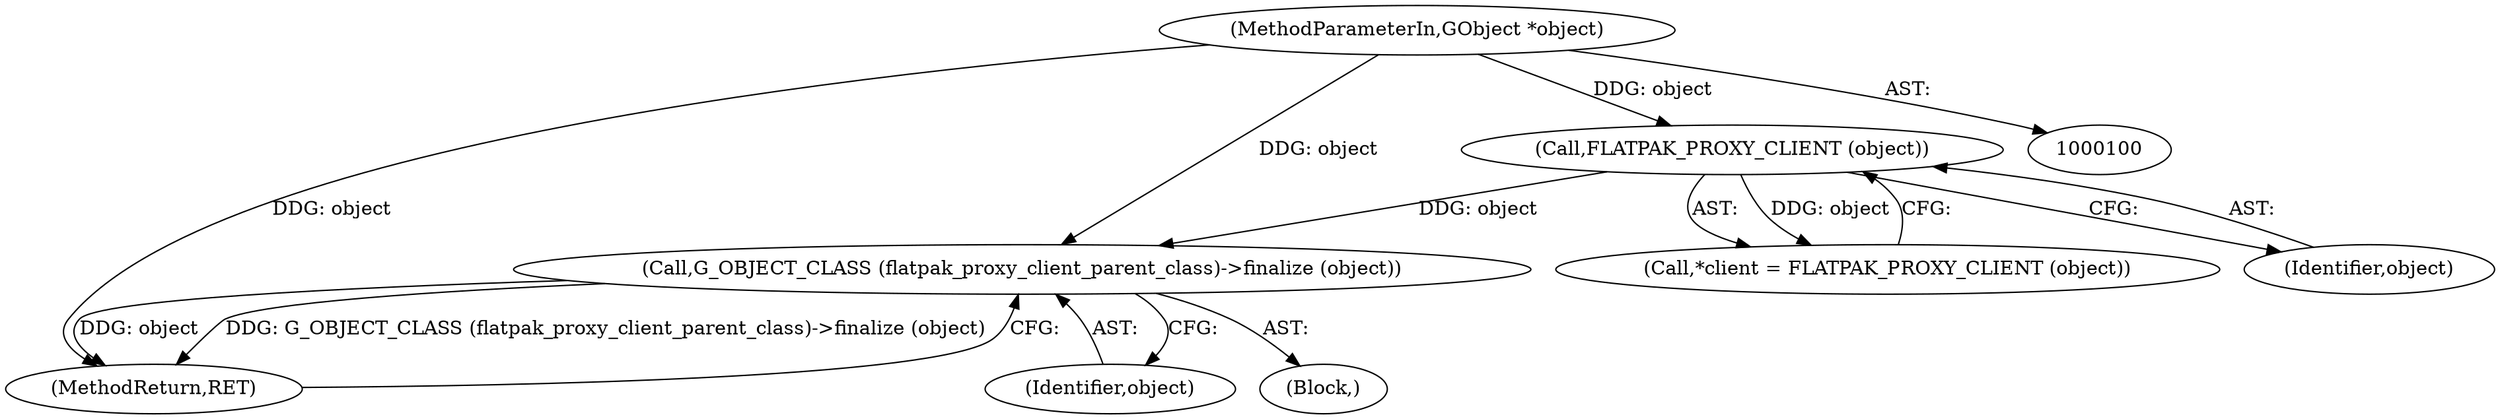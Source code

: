 digraph "0_flatpak_52346bf187b5a7f1c0fe9075b328b7ad6abe78f6_0@pointer" {
"1000153" [label="(Call,G_OBJECT_CLASS (flatpak_proxy_client_parent_class)->finalize (object))"];
"1000106" [label="(Call,FLATPAK_PROXY_CLIENT (object))"];
"1000101" [label="(MethodParameterIn,GObject *object)"];
"1000155" [label="(MethodReturn,RET)"];
"1000154" [label="(Identifier,object)"];
"1000106" [label="(Call,FLATPAK_PROXY_CLIENT (object))"];
"1000101" [label="(MethodParameterIn,GObject *object)"];
"1000104" [label="(Call,*client = FLATPAK_PROXY_CLIENT (object))"];
"1000153" [label="(Call,G_OBJECT_CLASS (flatpak_proxy_client_parent_class)->finalize (object))"];
"1000107" [label="(Identifier,object)"];
"1000102" [label="(Block,)"];
"1000153" -> "1000102"  [label="AST: "];
"1000153" -> "1000154"  [label="CFG: "];
"1000154" -> "1000153"  [label="AST: "];
"1000155" -> "1000153"  [label="CFG: "];
"1000153" -> "1000155"  [label="DDG: object"];
"1000153" -> "1000155"  [label="DDG: G_OBJECT_CLASS (flatpak_proxy_client_parent_class)->finalize (object)"];
"1000106" -> "1000153"  [label="DDG: object"];
"1000101" -> "1000153"  [label="DDG: object"];
"1000106" -> "1000104"  [label="AST: "];
"1000106" -> "1000107"  [label="CFG: "];
"1000107" -> "1000106"  [label="AST: "];
"1000104" -> "1000106"  [label="CFG: "];
"1000106" -> "1000104"  [label="DDG: object"];
"1000101" -> "1000106"  [label="DDG: object"];
"1000101" -> "1000100"  [label="AST: "];
"1000101" -> "1000155"  [label="DDG: object"];
}
